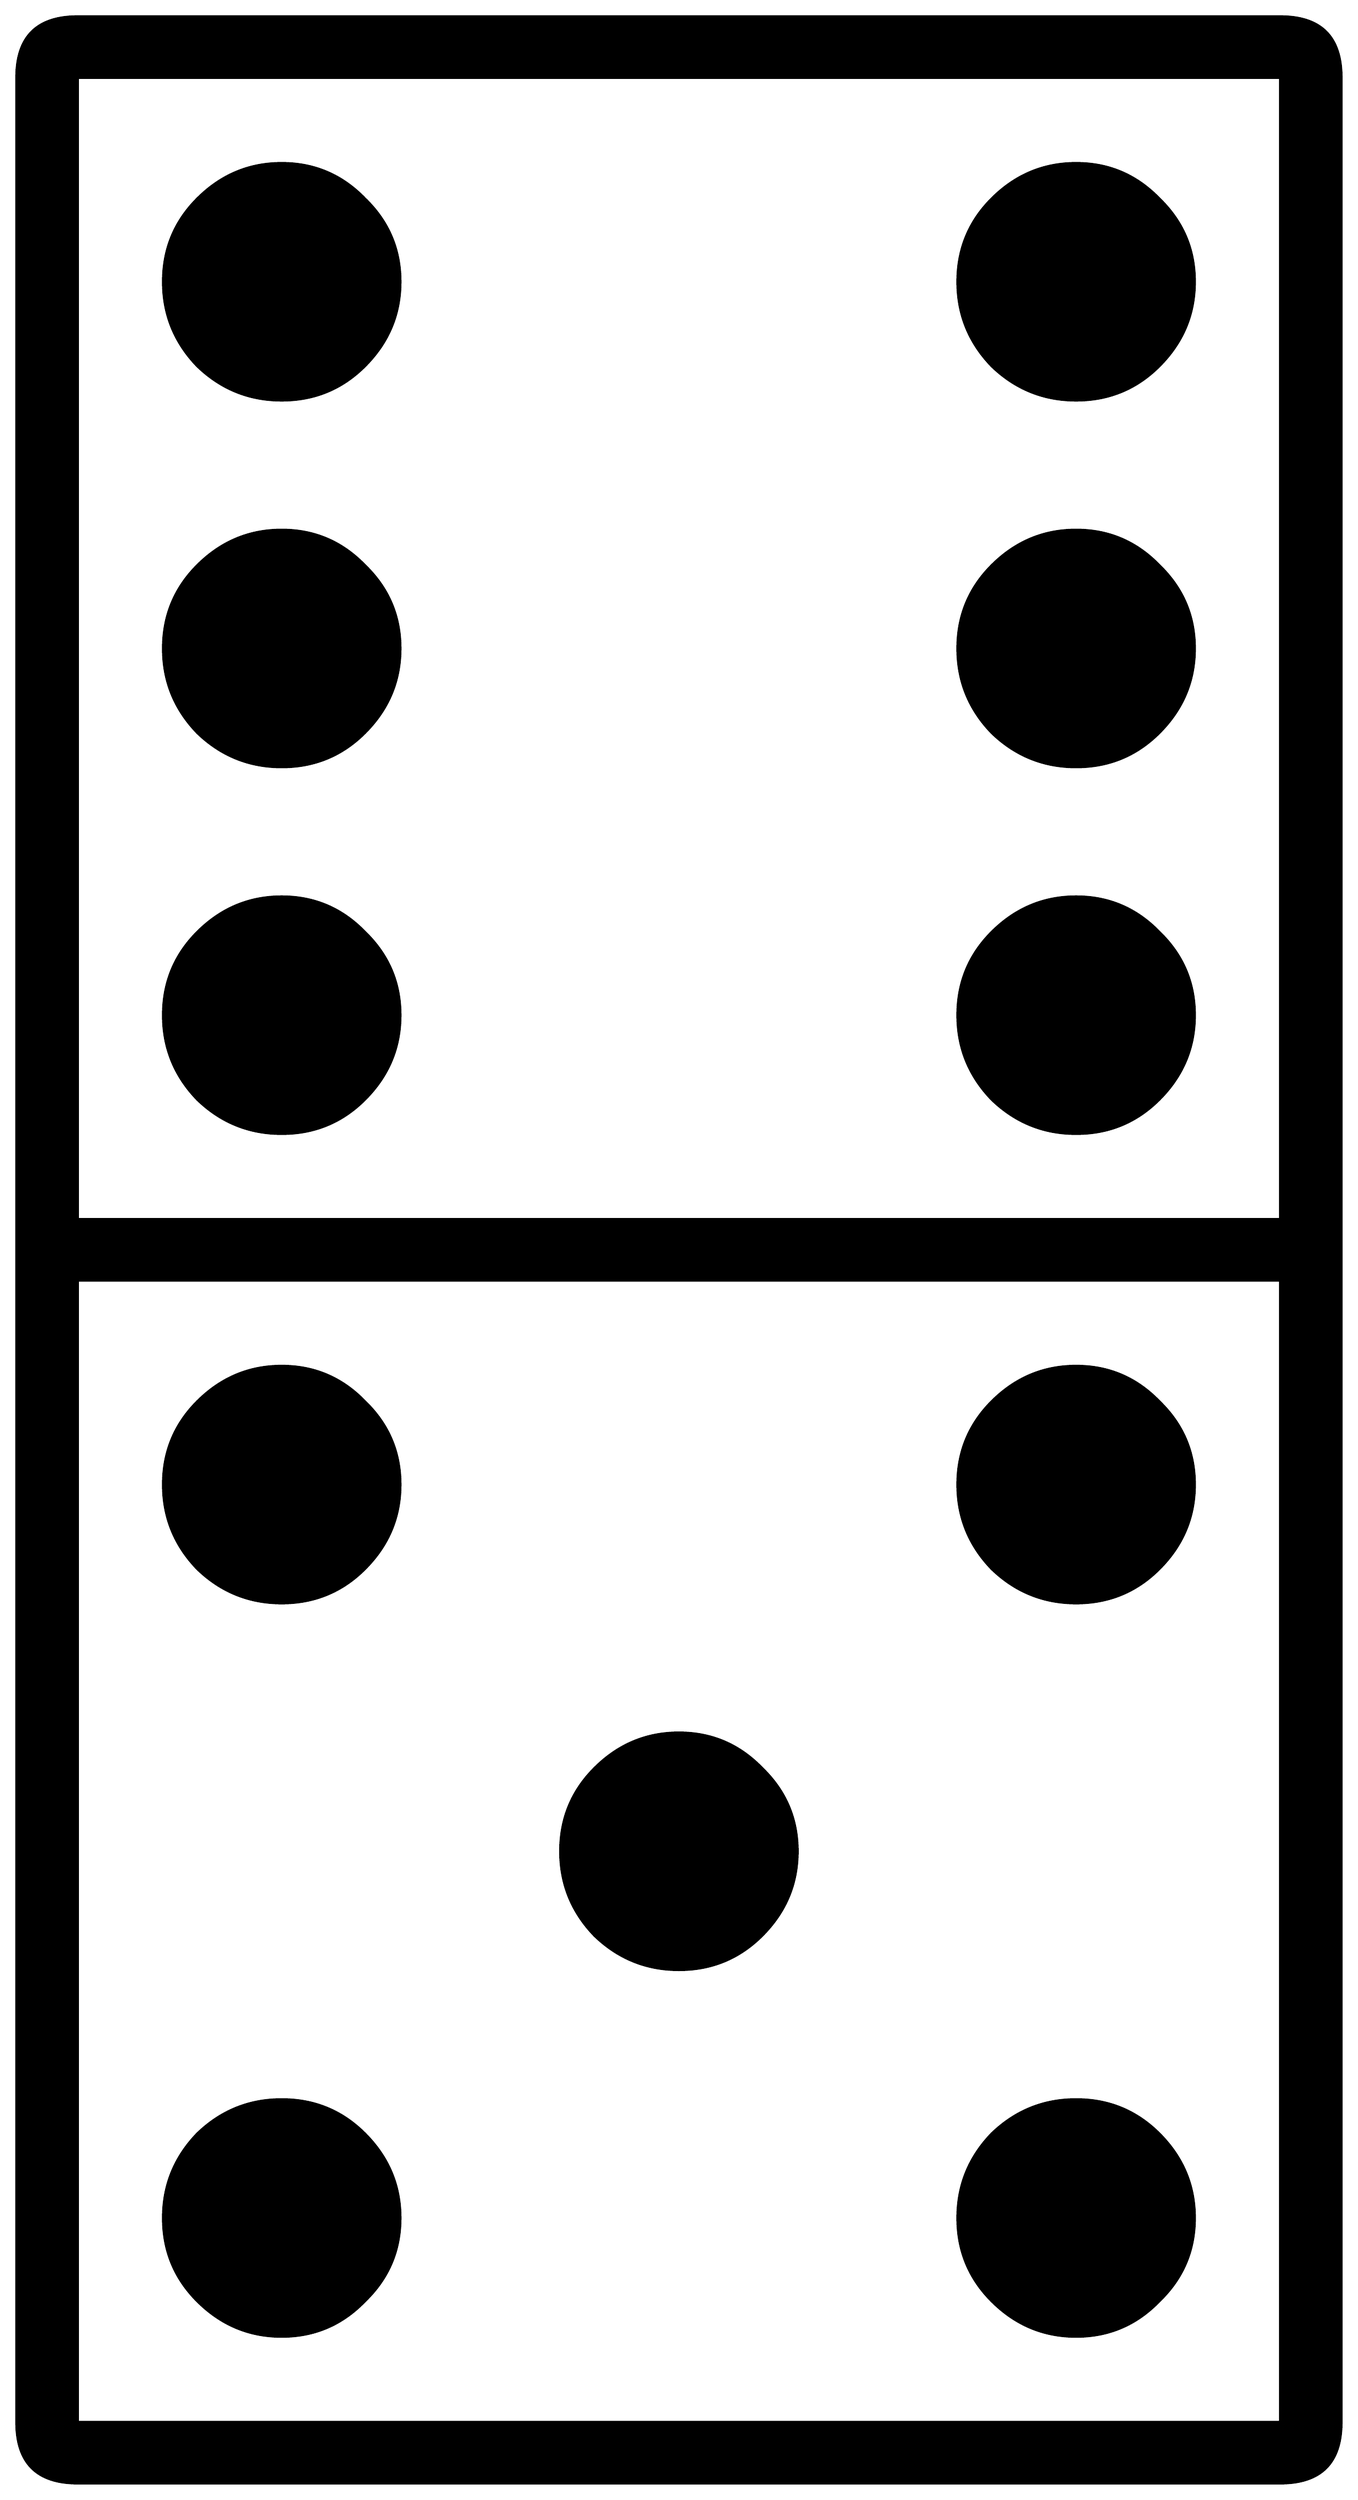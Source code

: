 


\begin{tikzpicture}[y=0.80pt, x=0.80pt, yscale=-1.0, xscale=1.0, inner sep=0pt, outer sep=0pt]
\begin{scope}[shift={(100.0,1706.0)},nonzero rule]
  \path[draw=.,fill=.,line width=1.600pt] (1099.0,377.0) .. controls
    (1099.0,410.333) and (1082.333,427.0) .. (1049.0,427.0) --
    (65.0,427.0) .. controls (31.667,427.0) and (15.0,410.333) ..
    (15.0,377.0) -- (15.0,-1541.0) .. controls (15.0,-1574.333)
    and (31.667,-1591.0) .. (65.0,-1591.0) -- (1049.0,-1591.0) ..
    controls (1082.333,-1591.0) and (1099.0,-1574.333) ..
    (1099.0,-1541.0) -- (1099.0,377.0) -- cycle(1049.0,-607.0)
    -- (1049.0,-1541.0) -- (65.0,-1541.0) -- (65.0,-607.0) --
    (1049.0,-607.0) -- cycle(1049.0,377.0) -- (1049.0,-557.0) --
    (65.0,-557.0) -- (65.0,377.0) -- (1049.0,377.0) --
    cycle(979.0,-1374.0) .. controls (979.0,-1347.333) and
    (969.333,-1324.333) .. (950.0,-1305.0) .. controls
    (931.333,-1286.333) and (908.667,-1277.0) .. (882.0,-1277.0) ..
    controls (855.333,-1277.0) and (832.333,-1286.333) ..
    (813.0,-1305.0) .. controls (794.333,-1324.333) and
    (785.0,-1347.333) .. (785.0,-1374.0) .. controls
    (785.0,-1400.667) and (794.333,-1423.333) .. (813.0,-1442.0) ..
    controls (832.333,-1461.333) and (855.333,-1471.0) ..
    (882.0,-1471.0) .. controls (908.667,-1471.0) and
    (931.333,-1461.333) .. (950.0,-1442.0) .. controls
    (969.333,-1423.333) and (979.0,-1400.667) .. (979.0,-1374.0) --
    cycle(979.0,-1074.0) .. controls (979.0,-1047.333) and
    (969.333,-1024.333) .. (950.0,-1005.0) .. controls
    (931.333,-986.333) and (908.667,-977.0) .. (882.0,-977.0) ..
    controls (855.333,-977.0) and (832.333,-986.333) ..
    (813.0,-1005.0) .. controls (794.333,-1024.333) and
    (785.0,-1047.333) .. (785.0,-1074.0) .. controls
    (785.0,-1100.667) and (794.333,-1123.333) .. (813.0,-1142.0) ..
    controls (832.333,-1161.333) and (855.333,-1171.0) ..
    (882.0,-1171.0) .. controls (908.667,-1171.0) and
    (931.333,-1161.333) .. (950.0,-1142.0) .. controls
    (969.333,-1123.333) and (979.0,-1100.667) .. (979.0,-1074.0) --
    cycle(979.0,-774.0) .. controls (979.0,-747.333) and
    (969.333,-724.333) .. (950.0,-705.0) .. controls (931.333,-686.333)
    and (908.667,-677.0) .. (882.0,-677.0) .. controls
    (855.333,-677.0) and (832.333,-686.333) .. (813.0,-705.0) ..
    controls (794.333,-724.333) and (785.0,-747.333) .. (785.0,-774.0)
    .. controls (785.0,-800.667) and (794.333,-823.333) ..
    (813.0,-842.0) .. controls (832.333,-861.333) and (855.333,-871.0)
    .. (882.0,-871.0) .. controls (908.667,-871.0) and
    (931.333,-861.333) .. (950.0,-842.0) .. controls (969.333,-823.333)
    and (979.0,-800.667) .. (979.0,-774.0) -- cycle(329.0,-1374.0)
    .. controls (329.0,-1347.333) and (319.333,-1324.333) ..
    (300.0,-1305.0) .. controls (281.333,-1286.333) and
    (258.667,-1277.0) .. (232.0,-1277.0) .. controls
    (205.333,-1277.0) and (182.333,-1286.333) .. (163.0,-1305.0) ..
    controls (144.333,-1324.333) and (135.0,-1347.333) ..
    (135.0,-1374.0) .. controls (135.0,-1400.667) and
    (144.333,-1423.333) .. (163.0,-1442.0) .. controls
    (182.333,-1461.333) and (205.333,-1471.0) .. (232.0,-1471.0) ..
    controls (258.667,-1471.0) and (281.333,-1461.333) ..
    (300.0,-1442.0) .. controls (319.333,-1423.333) and
    (329.0,-1400.667) .. (329.0,-1374.0) -- cycle(329.0,-1074.0)
    .. controls (329.0,-1047.333) and (319.333,-1024.333) ..
    (300.0,-1005.0) .. controls (281.333,-986.333) and
    (258.667,-977.0) .. (232.0,-977.0) .. controls (205.333,-977.0)
    and (182.333,-986.333) .. (163.0,-1005.0) .. controls
    (144.333,-1024.333) and (135.0,-1047.333) .. (135.0,-1074.0) ..
    controls (135.0,-1100.667) and (144.333,-1123.333) ..
    (163.0,-1142.0) .. controls (182.333,-1161.333) and
    (205.333,-1171.0) .. (232.0,-1171.0) .. controls
    (258.667,-1171.0) and (281.333,-1161.333) .. (300.0,-1142.0) ..
    controls (319.333,-1123.333) and (329.0,-1100.667) ..
    (329.0,-1074.0) -- cycle(979.0,-390.0) .. controls
    (979.0,-363.333) and (969.333,-340.333) .. (950.0,-321.0) ..
    controls (931.333,-302.333) and (908.667,-293.0) .. (882.0,-293.0)
    .. controls (855.333,-293.0) and (832.333,-302.333) ..
    (813.0,-321.0) .. controls (794.333,-340.333) and (785.0,-363.333)
    .. (785.0,-390.0) .. controls (785.0,-416.667) and
    (794.333,-439.333) .. (813.0,-458.0) .. controls (832.333,-477.333)
    and (855.333,-487.0) .. (882.0,-487.0) .. controls
    (908.667,-487.0) and (931.333,-477.333) .. (950.0,-458.0) ..
    controls (969.333,-439.333) and (979.0,-416.667) .. (979.0,-390.0)
    -- cycle(329.0,-774.0) .. controls (329.0,-747.333) and
    (319.333,-724.333) .. (300.0,-705.0) .. controls (281.333,-686.333)
    and (258.667,-677.0) .. (232.0,-677.0) .. controls
    (205.333,-677.0) and (182.333,-686.333) .. (163.0,-705.0) ..
    controls (144.333,-724.333) and (135.0,-747.333) .. (135.0,-774.0)
    .. controls (135.0,-800.667) and (144.333,-823.333) ..
    (163.0,-842.0) .. controls (182.333,-861.333) and (205.333,-871.0)
    .. (232.0,-871.0) .. controls (258.667,-871.0) and
    (281.333,-861.333) .. (300.0,-842.0) .. controls (319.333,-823.333)
    and (329.0,-800.667) .. (329.0,-774.0) -- cycle(979.0,210.0)
    .. controls (979.0,236.667) and (969.333,259.333) .. (950.0,278.0)
    .. controls (931.333,297.333) and (908.667,307.0) .. (882.0,307.0)
    .. controls (855.333,307.0) and (832.333,297.333) .. (813.0,278.0)
    .. controls (794.333,259.333) and (785.0,236.667) .. (785.0,210.0)
    .. controls (785.0,183.333) and (794.333,160.333) .. (813.0,141.0)
    .. controls (832.333,122.333) and (855.333,113.0) .. (882.0,113.0)
    .. controls (908.667,113.0) and (931.333,122.333) .. (950.0,141.0)
    .. controls (969.333,160.333) and (979.0,183.333) .. (979.0,210.0)
    -- cycle(654.0,-90.0) .. controls (654.0,-63.333) and
    (644.333,-40.333) .. (625.0,-21.0) .. controls (606.333,-2.333) and
    (583.667,7.0) .. (557.0,7.0) .. controls (530.333,7.0) and
    (507.333,-2.333) .. (488.0,-21.0) .. controls (469.333,-40.333) and
    (460.0,-63.333) .. (460.0,-90.0) .. controls (460.0,-116.667)
    and (469.333,-139.333) .. (488.0,-158.0) .. controls
    (507.333,-177.333) and (530.333,-187.0) .. (557.0,-187.0) ..
    controls (583.667,-187.0) and (606.333,-177.333) .. (625.0,-158.0)
    .. controls (644.333,-139.333) and (654.0,-116.667) ..
    (654.0,-90.0) -- cycle(329.0,-390.0) .. controls
    (329.0,-363.333) and (319.333,-340.333) .. (300.0,-321.0) ..
    controls (281.333,-302.333) and (258.667,-293.0) .. (232.0,-293.0)
    .. controls (205.333,-293.0) and (182.333,-302.333) ..
    (163.0,-321.0) .. controls (144.333,-340.333) and (135.0,-363.333)
    .. (135.0,-390.0) .. controls (135.0,-416.667) and
    (144.333,-439.333) .. (163.0,-458.0) .. controls (182.333,-477.333)
    and (205.333,-487.0) .. (232.0,-487.0) .. controls
    (258.667,-487.0) and (281.333,-477.333) .. (300.0,-458.0) ..
    controls (319.333,-439.333) and (329.0,-416.667) .. (329.0,-390.0)
    -- cycle(329.0,210.0) .. controls (329.0,236.667) and
    (319.333,259.333) .. (300.0,278.0) .. controls (281.333,297.333) and
    (258.667,307.0) .. (232.0,307.0) .. controls (205.333,307.0) and
    (182.333,297.333) .. (163.0,278.0) .. controls (144.333,259.333) and
    (135.0,236.667) .. (135.0,210.0) .. controls (135.0,183.333) and
    (144.333,160.333) .. (163.0,141.0) .. controls (182.333,122.333) and
    (205.333,113.0) .. (232.0,113.0) .. controls (258.667,113.0) and
    (281.333,122.333) .. (300.0,141.0) .. controls (319.333,160.333) and
    (329.0,183.333) .. (329.0,210.0) -- cycle;
\end{scope}

\end{tikzpicture}

